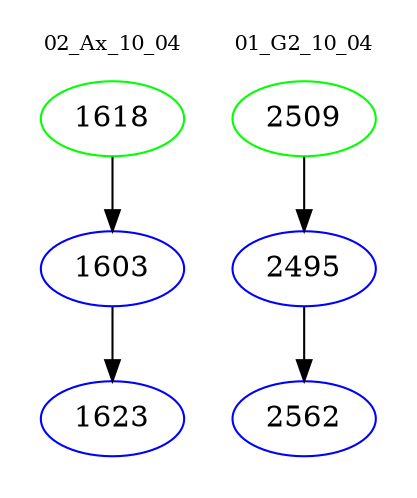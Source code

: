 digraph{
subgraph cluster_0 {
color = white
label = "02_Ax_10_04";
fontsize=10;
T0_1618 [label="1618", color="green"]
T0_1618 -> T0_1603 [color="black"]
T0_1603 [label="1603", color="blue"]
T0_1603 -> T0_1623 [color="black"]
T0_1623 [label="1623", color="blue"]
}
subgraph cluster_1 {
color = white
label = "01_G2_10_04";
fontsize=10;
T1_2509 [label="2509", color="green"]
T1_2509 -> T1_2495 [color="black"]
T1_2495 [label="2495", color="blue"]
T1_2495 -> T1_2562 [color="black"]
T1_2562 [label="2562", color="blue"]
}
}
